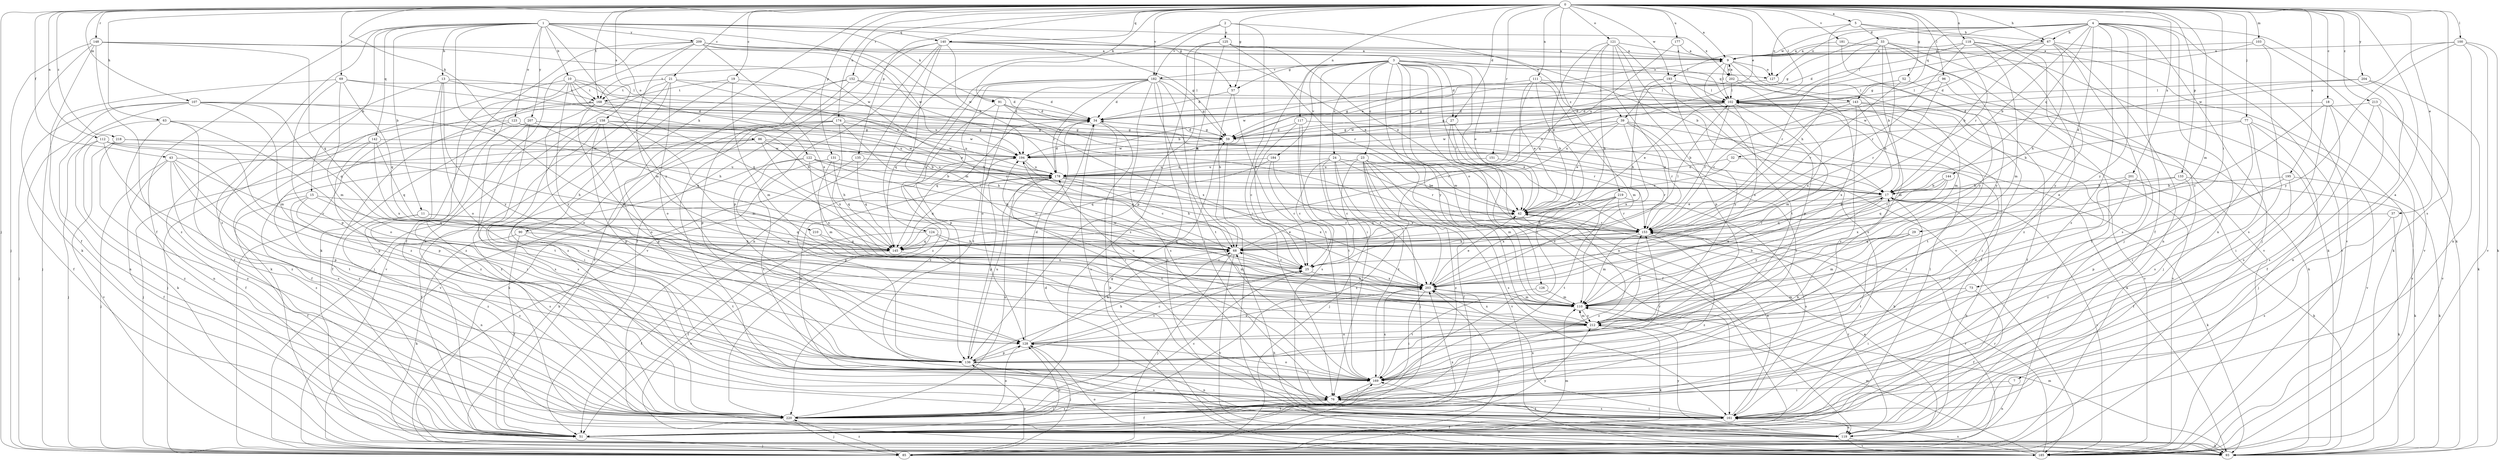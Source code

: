 strict digraph  {
0;
1;
2;
3;
4;
5;
7;
9;
10;
11;
13;
15;
17;
18;
19;
21;
23;
24;
25;
27;
29;
32;
33;
34;
37;
39;
42;
43;
51;
52;
57;
59;
63;
67;
68;
69;
73;
76;
77;
85;
86;
90;
91;
93;
96;
100;
102;
103;
107;
110;
111;
112;
117;
118;
119;
121;
122;
123;
124;
125;
126;
127;
128;
131;
133;
135;
136;
140;
142;
143;
144;
145;
148;
151;
152;
153;
158;
161;
168;
169;
174;
177;
178;
181;
182;
184;
185;
193;
194;
195;
201;
202;
203;
204;
207;
209;
210;
212;
213;
218;
219;
220;
0 -> 5  [label=a];
0 -> 7  [label=a];
0 -> 9  [label=a];
0 -> 18  [label=c];
0 -> 19  [label=c];
0 -> 21  [label=c];
0 -> 27  [label=d];
0 -> 37  [label=e];
0 -> 39  [label=e];
0 -> 43  [label=f];
0 -> 52  [label=g];
0 -> 57  [label=g];
0 -> 63  [label=h];
0 -> 67  [label=h];
0 -> 69  [label=i];
0 -> 73  [label=i];
0 -> 77  [label=j];
0 -> 85  [label=j];
0 -> 86  [label=k];
0 -> 90  [label=k];
0 -> 91  [label=k];
0 -> 96  [label=l];
0 -> 100  [label=l];
0 -> 102  [label=l];
0 -> 103  [label=m];
0 -> 107  [label=m];
0 -> 110  [label=m];
0 -> 111  [label=n];
0 -> 112  [label=n];
0 -> 117  [label=n];
0 -> 118  [label=n];
0 -> 121  [label=o];
0 -> 131  [label=p];
0 -> 133  [label=p];
0 -> 135  [label=p];
0 -> 140  [label=q];
0 -> 148  [label=r];
0 -> 151  [label=r];
0 -> 152  [label=r];
0 -> 153  [label=r];
0 -> 158  [label=s];
0 -> 161  [label=s];
0 -> 168  [label=t];
0 -> 174  [label=u];
0 -> 177  [label=u];
0 -> 181  [label=v];
0 -> 182  [label=v];
0 -> 193  [label=w];
0 -> 195  [label=x];
0 -> 201  [label=x];
0 -> 204  [label=y];
0 -> 213  [label=z];
0 -> 218  [label=z];
0 -> 219  [label=z];
1 -> 10  [label=b];
1 -> 11  [label=b];
1 -> 13  [label=b];
1 -> 15  [label=b];
1 -> 17  [label=b];
1 -> 51  [label=f];
1 -> 57  [label=g];
1 -> 91  [label=k];
1 -> 122  [label=o];
1 -> 123  [label=o];
1 -> 140  [label=q];
1 -> 142  [label=q];
1 -> 202  [label=x];
1 -> 207  [label=y];
1 -> 209  [label=y];
1 -> 210  [label=y];
1 -> 212  [label=y];
1 -> 220  [label=z];
2 -> 39  [label=e];
2 -> 76  [label=i];
2 -> 124  [label=o];
2 -> 125  [label=o];
2 -> 182  [label=v];
3 -> 23  [label=c];
3 -> 24  [label=c];
3 -> 25  [label=c];
3 -> 27  [label=d];
3 -> 42  [label=e];
3 -> 57  [label=g];
3 -> 76  [label=i];
3 -> 110  [label=m];
3 -> 119  [label=n];
3 -> 126  [label=o];
3 -> 127  [label=o];
3 -> 143  [label=q];
3 -> 153  [label=r];
3 -> 161  [label=s];
3 -> 168  [label=t];
3 -> 182  [label=v];
3 -> 184  [label=v];
3 -> 212  [label=y];
4 -> 17  [label=b];
4 -> 29  [label=d];
4 -> 32  [label=d];
4 -> 51  [label=f];
4 -> 59  [label=g];
4 -> 67  [label=h];
4 -> 85  [label=j];
4 -> 93  [label=k];
4 -> 119  [label=n];
4 -> 127  [label=o];
4 -> 143  [label=q];
4 -> 144  [label=q];
4 -> 185  [label=v];
4 -> 193  [label=w];
4 -> 212  [label=y];
4 -> 220  [label=z];
5 -> 33  [label=d];
5 -> 67  [label=h];
5 -> 68  [label=h];
5 -> 85  [label=j];
5 -> 127  [label=o];
7 -> 76  [label=i];
7 -> 119  [label=n];
9 -> 102  [label=l];
9 -> 110  [label=m];
9 -> 127  [label=o];
9 -> 136  [label=p];
9 -> 202  [label=x];
9 -> 220  [label=z];
10 -> 17  [label=b];
10 -> 68  [label=h];
10 -> 93  [label=k];
10 -> 145  [label=q];
10 -> 168  [label=t];
10 -> 178  [label=u];
10 -> 212  [label=y];
10 -> 220  [label=z];
11 -> 119  [label=n];
11 -> 145  [label=q];
11 -> 153  [label=r];
11 -> 220  [label=z];
13 -> 51  [label=f];
13 -> 128  [label=o];
13 -> 168  [label=t];
13 -> 178  [label=u];
13 -> 212  [label=y];
13 -> 220  [label=z];
15 -> 42  [label=e];
15 -> 51  [label=f];
15 -> 145  [label=q];
15 -> 161  [label=s];
15 -> 220  [label=z];
17 -> 42  [label=e];
17 -> 93  [label=k];
17 -> 145  [label=q];
17 -> 185  [label=v];
17 -> 203  [label=x];
17 -> 212  [label=y];
18 -> 25  [label=c];
18 -> 34  [label=d];
18 -> 76  [label=i];
18 -> 161  [label=s];
18 -> 185  [label=v];
19 -> 42  [label=e];
19 -> 110  [label=m];
19 -> 168  [label=t];
19 -> 220  [label=z];
21 -> 34  [label=d];
21 -> 68  [label=h];
21 -> 85  [label=j];
21 -> 128  [label=o];
21 -> 161  [label=s];
21 -> 168  [label=t];
21 -> 185  [label=v];
23 -> 25  [label=c];
23 -> 51  [label=f];
23 -> 85  [label=j];
23 -> 110  [label=m];
23 -> 161  [label=s];
23 -> 178  [label=u];
23 -> 185  [label=v];
23 -> 203  [label=x];
23 -> 220  [label=z];
24 -> 25  [label=c];
24 -> 42  [label=e];
24 -> 85  [label=j];
24 -> 153  [label=r];
24 -> 169  [label=t];
24 -> 178  [label=u];
24 -> 220  [label=z];
25 -> 194  [label=w];
25 -> 203  [label=x];
27 -> 42  [label=e];
27 -> 51  [label=f];
27 -> 59  [label=g];
27 -> 153  [label=r];
29 -> 110  [label=m];
29 -> 145  [label=q];
29 -> 169  [label=t];
32 -> 42  [label=e];
32 -> 169  [label=t];
32 -> 178  [label=u];
33 -> 9  [label=a];
33 -> 17  [label=b];
33 -> 34  [label=d];
33 -> 68  [label=h];
33 -> 93  [label=k];
33 -> 153  [label=r];
33 -> 185  [label=v];
33 -> 212  [label=y];
34 -> 59  [label=g];
34 -> 76  [label=i];
34 -> 93  [label=k];
34 -> 145  [label=q];
34 -> 161  [label=s];
37 -> 93  [label=k];
37 -> 153  [label=r];
37 -> 161  [label=s];
39 -> 42  [label=e];
39 -> 59  [label=g];
39 -> 93  [label=k];
39 -> 153  [label=r];
39 -> 169  [label=t];
39 -> 178  [label=u];
39 -> 194  [label=w];
39 -> 203  [label=x];
42 -> 153  [label=r];
42 -> 220  [label=z];
43 -> 25  [label=c];
43 -> 51  [label=f];
43 -> 85  [label=j];
43 -> 136  [label=p];
43 -> 169  [label=t];
43 -> 178  [label=u];
43 -> 220  [label=z];
51 -> 85  [label=j];
51 -> 102  [label=l];
51 -> 128  [label=o];
51 -> 169  [label=t];
51 -> 203  [label=x];
51 -> 212  [label=y];
52 -> 93  [label=k];
52 -> 102  [label=l];
52 -> 153  [label=r];
57 -> 34  [label=d];
57 -> 68  [label=h];
57 -> 169  [label=t];
59 -> 34  [label=d];
59 -> 185  [label=v];
59 -> 194  [label=w];
63 -> 59  [label=g];
63 -> 93  [label=k];
63 -> 119  [label=n];
63 -> 128  [label=o];
63 -> 220  [label=z];
67 -> 9  [label=a];
67 -> 17  [label=b];
67 -> 68  [label=h];
67 -> 102  [label=l];
67 -> 119  [label=n];
67 -> 161  [label=s];
67 -> 185  [label=v];
68 -> 25  [label=c];
68 -> 42  [label=e];
68 -> 85  [label=j];
68 -> 102  [label=l];
68 -> 185  [label=v];
69 -> 34  [label=d];
69 -> 85  [label=j];
69 -> 102  [label=l];
69 -> 110  [label=m];
69 -> 136  [label=p];
69 -> 145  [label=q];
73 -> 51  [label=f];
73 -> 76  [label=i];
73 -> 110  [label=m];
76 -> 17  [label=b];
76 -> 51  [label=f];
76 -> 161  [label=s];
76 -> 194  [label=w];
76 -> 220  [label=z];
77 -> 17  [label=b];
77 -> 59  [label=g];
77 -> 76  [label=i];
77 -> 85  [label=j];
77 -> 161  [label=s];
77 -> 185  [label=v];
85 -> 42  [label=e];
85 -> 110  [label=m];
85 -> 136  [label=p];
85 -> 153  [label=r];
85 -> 203  [label=x];
85 -> 220  [label=z];
86 -> 17  [label=b];
86 -> 68  [label=h];
86 -> 85  [label=j];
86 -> 153  [label=r];
86 -> 194  [label=w];
86 -> 220  [label=z];
90 -> 51  [label=f];
90 -> 68  [label=h];
90 -> 93  [label=k];
90 -> 169  [label=t];
91 -> 17  [label=b];
91 -> 34  [label=d];
91 -> 169  [label=t];
91 -> 203  [label=x];
91 -> 220  [label=z];
93 -> 68  [label=h];
93 -> 110  [label=m];
96 -> 85  [label=j];
96 -> 102  [label=l];
96 -> 153  [label=r];
100 -> 9  [label=a];
100 -> 93  [label=k];
100 -> 119  [label=n];
100 -> 185  [label=v];
100 -> 194  [label=w];
100 -> 212  [label=y];
102 -> 34  [label=d];
102 -> 42  [label=e];
102 -> 59  [label=g];
102 -> 110  [label=m];
102 -> 153  [label=r];
102 -> 169  [label=t];
102 -> 178  [label=u];
102 -> 185  [label=v];
102 -> 203  [label=x];
103 -> 9  [label=a];
103 -> 59  [label=g];
103 -> 161  [label=s];
103 -> 185  [label=v];
107 -> 34  [label=d];
107 -> 51  [label=f];
107 -> 68  [label=h];
107 -> 85  [label=j];
107 -> 110  [label=m];
107 -> 119  [label=n];
107 -> 145  [label=q];
110 -> 17  [label=b];
110 -> 68  [label=h];
110 -> 212  [label=y];
111 -> 25  [label=c];
111 -> 42  [label=e];
111 -> 102  [label=l];
111 -> 110  [label=m];
111 -> 169  [label=t];
111 -> 194  [label=w];
112 -> 68  [label=h];
112 -> 85  [label=j];
112 -> 136  [label=p];
112 -> 161  [label=s];
112 -> 194  [label=w];
112 -> 220  [label=z];
117 -> 17  [label=b];
117 -> 25  [label=c];
117 -> 59  [label=g];
117 -> 161  [label=s];
117 -> 169  [label=t];
118 -> 9  [label=a];
118 -> 93  [label=k];
118 -> 102  [label=l];
118 -> 110  [label=m];
118 -> 153  [label=r];
118 -> 212  [label=y];
118 -> 220  [label=z];
119 -> 17  [label=b];
119 -> 93  [label=k];
119 -> 153  [label=r];
119 -> 169  [label=t];
119 -> 185  [label=v];
119 -> 212  [label=y];
121 -> 9  [label=a];
121 -> 42  [label=e];
121 -> 68  [label=h];
121 -> 136  [label=p];
121 -> 145  [label=q];
121 -> 169  [label=t];
121 -> 185  [label=v];
121 -> 203  [label=x];
122 -> 17  [label=b];
122 -> 51  [label=f];
122 -> 68  [label=h];
122 -> 178  [label=u];
122 -> 203  [label=x];
122 -> 212  [label=y];
123 -> 51  [label=f];
123 -> 59  [label=g];
123 -> 85  [label=j];
123 -> 153  [label=r];
123 -> 194  [label=w];
124 -> 51  [label=f];
124 -> 68  [label=h];
124 -> 110  [label=m];
124 -> 145  [label=q];
124 -> 185  [label=v];
125 -> 9  [label=a];
125 -> 42  [label=e];
125 -> 68  [label=h];
125 -> 136  [label=p];
125 -> 153  [label=r];
125 -> 220  [label=z];
126 -> 110  [label=m];
126 -> 169  [label=t];
127 -> 51  [label=f];
127 -> 59  [label=g];
128 -> 25  [label=c];
128 -> 34  [label=d];
128 -> 68  [label=h];
128 -> 85  [label=j];
128 -> 119  [label=n];
128 -> 136  [label=p];
128 -> 203  [label=x];
131 -> 110  [label=m];
131 -> 145  [label=q];
131 -> 169  [label=t];
131 -> 178  [label=u];
133 -> 17  [label=b];
133 -> 42  [label=e];
133 -> 93  [label=k];
133 -> 220  [label=z];
135 -> 93  [label=k];
135 -> 145  [label=q];
135 -> 178  [label=u];
136 -> 25  [label=c];
136 -> 68  [label=h];
136 -> 161  [label=s];
136 -> 169  [label=t];
136 -> 178  [label=u];
140 -> 9  [label=a];
140 -> 17  [label=b];
140 -> 42  [label=e];
140 -> 51  [label=f];
140 -> 59  [label=g];
140 -> 110  [label=m];
140 -> 119  [label=n];
140 -> 136  [label=p];
140 -> 185  [label=v];
140 -> 194  [label=w];
142 -> 51  [label=f];
142 -> 76  [label=i];
142 -> 145  [label=q];
142 -> 194  [label=w];
142 -> 203  [label=x];
143 -> 34  [label=d];
143 -> 76  [label=i];
143 -> 110  [label=m];
143 -> 153  [label=r];
143 -> 185  [label=v];
143 -> 194  [label=w];
143 -> 203  [label=x];
144 -> 17  [label=b];
144 -> 145  [label=q];
144 -> 153  [label=r];
144 -> 203  [label=x];
145 -> 25  [label=c];
145 -> 51  [label=f];
148 -> 9  [label=a];
148 -> 51  [label=f];
148 -> 85  [label=j];
148 -> 93  [label=k];
148 -> 145  [label=q];
148 -> 194  [label=w];
148 -> 220  [label=z];
151 -> 153  [label=r];
151 -> 178  [label=u];
152 -> 34  [label=d];
152 -> 51  [label=f];
152 -> 76  [label=i];
152 -> 102  [label=l];
152 -> 136  [label=p];
153 -> 68  [label=h];
153 -> 110  [label=m];
153 -> 145  [label=q];
153 -> 220  [label=z];
158 -> 59  [label=g];
158 -> 76  [label=i];
158 -> 110  [label=m];
158 -> 128  [label=o];
158 -> 136  [label=p];
158 -> 161  [label=s];
158 -> 178  [label=u];
158 -> 220  [label=z];
161 -> 17  [label=b];
161 -> 42  [label=e];
161 -> 51  [label=f];
161 -> 76  [label=i];
161 -> 102  [label=l];
161 -> 119  [label=n];
161 -> 203  [label=x];
168 -> 34  [label=d];
168 -> 42  [label=e];
168 -> 51  [label=f];
168 -> 85  [label=j];
168 -> 110  [label=m];
168 -> 128  [label=o];
169 -> 76  [label=i];
169 -> 128  [label=o];
169 -> 153  [label=r];
169 -> 203  [label=x];
174 -> 59  [label=g];
174 -> 68  [label=h];
174 -> 93  [label=k];
174 -> 136  [label=p];
174 -> 178  [label=u];
174 -> 185  [label=v];
174 -> 203  [label=x];
177 -> 9  [label=a];
177 -> 161  [label=s];
177 -> 178  [label=u];
178 -> 17  [label=b];
178 -> 34  [label=d];
178 -> 68  [label=h];
178 -> 136  [label=p];
178 -> 145  [label=q];
178 -> 169  [label=t];
178 -> 203  [label=x];
181 -> 9  [label=a];
181 -> 51  [label=f];
181 -> 212  [label=y];
182 -> 34  [label=d];
182 -> 59  [label=g];
182 -> 76  [label=i];
182 -> 102  [label=l];
182 -> 119  [label=n];
182 -> 128  [label=o];
182 -> 136  [label=p];
182 -> 145  [label=q];
182 -> 161  [label=s];
182 -> 169  [label=t];
182 -> 178  [label=u];
182 -> 220  [label=z];
184 -> 25  [label=c];
184 -> 145  [label=q];
184 -> 178  [label=u];
184 -> 203  [label=x];
185 -> 34  [label=d];
185 -> 110  [label=m];
185 -> 128  [label=o];
185 -> 153  [label=r];
185 -> 161  [label=s];
193 -> 59  [label=g];
193 -> 68  [label=h];
193 -> 102  [label=l];
193 -> 212  [label=y];
194 -> 9  [label=a];
194 -> 25  [label=c];
194 -> 136  [label=p];
194 -> 178  [label=u];
195 -> 17  [label=b];
195 -> 51  [label=f];
195 -> 93  [label=k];
195 -> 136  [label=p];
201 -> 17  [label=b];
201 -> 93  [label=k];
201 -> 128  [label=o];
201 -> 169  [label=t];
202 -> 9  [label=a];
202 -> 59  [label=g];
202 -> 102  [label=l];
202 -> 110  [label=m];
202 -> 203  [label=x];
203 -> 42  [label=e];
203 -> 76  [label=i];
203 -> 110  [label=m];
203 -> 194  [label=w];
204 -> 93  [label=k];
204 -> 102  [label=l];
204 -> 119  [label=n];
204 -> 194  [label=w];
207 -> 59  [label=g];
207 -> 145  [label=q];
207 -> 161  [label=s];
207 -> 169  [label=t];
207 -> 220  [label=z];
209 -> 9  [label=a];
209 -> 51  [label=f];
209 -> 93  [label=k];
209 -> 102  [label=l];
209 -> 110  [label=m];
209 -> 119  [label=n];
209 -> 153  [label=r];
209 -> 194  [label=w];
209 -> 203  [label=x];
210 -> 145  [label=q];
210 -> 203  [label=x];
212 -> 93  [label=k];
212 -> 110  [label=m];
212 -> 128  [label=o];
212 -> 153  [label=r];
212 -> 178  [label=u];
212 -> 203  [label=x];
213 -> 34  [label=d];
213 -> 51  [label=f];
213 -> 161  [label=s];
213 -> 185  [label=v];
218 -> 136  [label=p];
218 -> 185  [label=v];
218 -> 194  [label=w];
218 -> 220  [label=z];
219 -> 42  [label=e];
219 -> 68  [label=h];
219 -> 145  [label=q];
219 -> 153  [label=r];
219 -> 161  [label=s];
219 -> 169  [label=t];
219 -> 203  [label=x];
220 -> 25  [label=c];
220 -> 59  [label=g];
220 -> 76  [label=i];
220 -> 85  [label=j];
220 -> 128  [label=o];
220 -> 178  [label=u];
}
